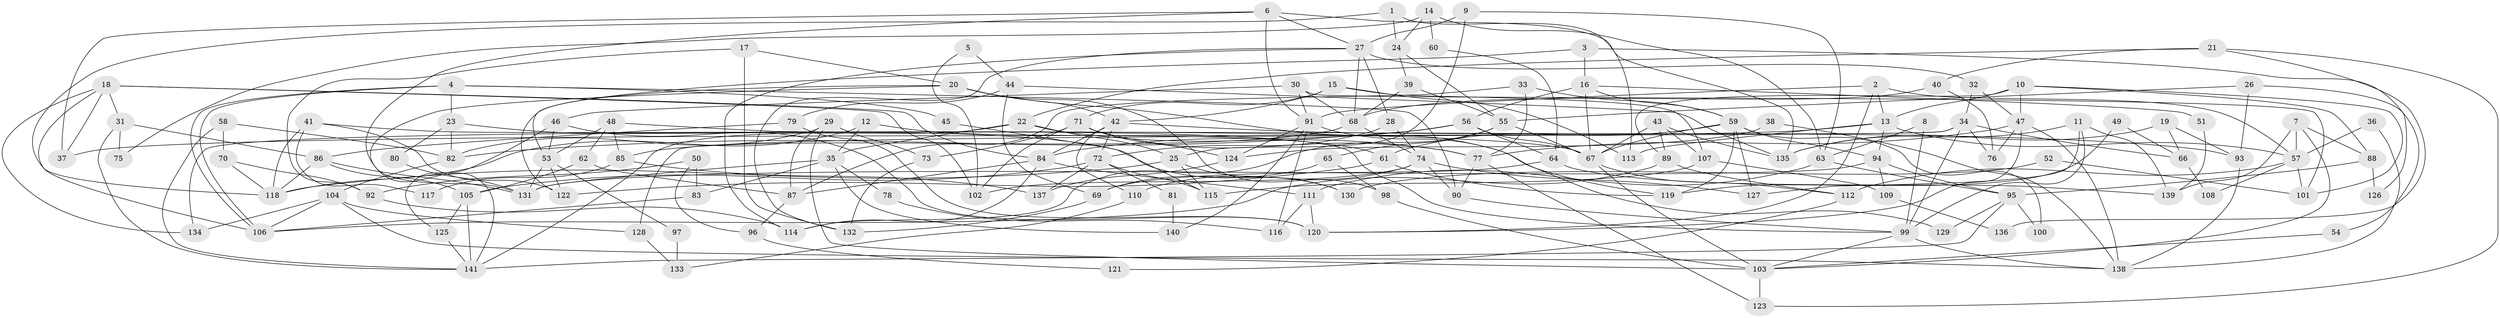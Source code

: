 // coarse degree distribution, {3: 0.2, 11: 0.02857142857142857, 17: 0.014285714285714285, 9: 0.07142857142857142, 4: 0.22857142857142856, 5: 0.04285714285714286, 6: 0.1, 2: 0.12857142857142856, 13: 0.014285714285714285, 7: 0.1, 12: 0.014285714285714285, 20: 0.014285714285714285, 8: 0.014285714285714285, 10: 0.014285714285714285, 15: 0.014285714285714285}
// Generated by graph-tools (version 1.1) at 2025/18/03/04/25 18:18:36]
// undirected, 141 vertices, 282 edges
graph export_dot {
graph [start="1"]
  node [color=gray90,style=filled];
  1;
  2;
  3;
  4;
  5;
  6;
  7;
  8;
  9;
  10;
  11;
  12;
  13;
  14;
  15;
  16;
  17;
  18;
  19;
  20;
  21;
  22;
  23;
  24;
  25;
  26;
  27;
  28;
  29;
  30;
  31;
  32;
  33;
  34;
  35;
  36;
  37;
  38;
  39;
  40;
  41;
  42;
  43;
  44;
  45;
  46;
  47;
  48;
  49;
  50;
  51;
  52;
  53;
  54;
  55;
  56;
  57;
  58;
  59;
  60;
  61;
  62;
  63;
  64;
  65;
  66;
  67;
  68;
  69;
  70;
  71;
  72;
  73;
  74;
  75;
  76;
  77;
  78;
  79;
  80;
  81;
  82;
  83;
  84;
  85;
  86;
  87;
  88;
  89;
  90;
  91;
  92;
  93;
  94;
  95;
  96;
  97;
  98;
  99;
  100;
  101;
  102;
  103;
  104;
  105;
  106;
  107;
  108;
  109;
  110;
  111;
  112;
  113;
  114;
  115;
  116;
  117;
  118;
  119;
  120;
  121;
  122;
  123;
  124;
  125;
  126;
  127;
  128;
  129;
  130;
  131;
  132;
  133;
  134;
  135;
  136;
  137;
  138;
  139;
  140;
  141;
  1 -- 113;
  1 -- 118;
  1 -- 24;
  2 -- 120;
  2 -- 13;
  2 -- 57;
  2 -- 91;
  3 -- 53;
  3 -- 16;
  3 -- 126;
  4 -- 106;
  4 -- 106;
  4 -- 90;
  4 -- 23;
  4 -- 45;
  5 -- 44;
  5 -- 102;
  6 -- 27;
  6 -- 131;
  6 -- 37;
  6 -- 91;
  6 -- 135;
  7 -- 57;
  7 -- 103;
  7 -- 88;
  7 -- 139;
  8 -- 99;
  8 -- 63;
  9 -- 27;
  9 -- 63;
  9 -- 25;
  10 -- 101;
  10 -- 89;
  10 -- 13;
  10 -- 47;
  10 -- 88;
  11 -- 135;
  11 -- 99;
  11 -- 127;
  11 -- 139;
  12 -- 118;
  12 -- 35;
  12 -- 61;
  13 -- 94;
  13 -- 37;
  13 -- 57;
  13 -- 113;
  14 -- 63;
  14 -- 24;
  14 -- 60;
  14 -- 75;
  15 -- 71;
  15 -- 42;
  15 -- 107;
  15 -- 113;
  16 -- 67;
  16 -- 59;
  16 -- 51;
  16 -- 56;
  17 -- 20;
  17 -- 92;
  17 -- 132;
  18 -- 31;
  18 -- 37;
  18 -- 84;
  18 -- 102;
  18 -- 106;
  18 -- 134;
  19 -- 93;
  19 -- 135;
  19 -- 66;
  20 -- 122;
  20 -- 42;
  20 -- 98;
  20 -- 119;
  20 -- 141;
  21 -- 22;
  21 -- 123;
  21 -- 40;
  21 -- 136;
  22 -- 77;
  22 -- 25;
  22 -- 35;
  22 -- 141;
  23 -- 82;
  23 -- 80;
  23 -- 130;
  24 -- 39;
  24 -- 55;
  25 -- 115;
  25 -- 118;
  25 -- 130;
  26 -- 93;
  26 -- 55;
  26 -- 54;
  27 -- 68;
  27 -- 132;
  27 -- 28;
  27 -- 32;
  27 -- 114;
  28 -- 72;
  28 -- 74;
  29 -- 103;
  29 -- 87;
  29 -- 73;
  29 -- 82;
  30 -- 68;
  30 -- 91;
  30 -- 46;
  30 -- 101;
  31 -- 86;
  31 -- 141;
  31 -- 75;
  32 -- 47;
  32 -- 34;
  33 -- 77;
  33 -- 59;
  33 -- 87;
  34 -- 99;
  34 -- 66;
  34 -- 76;
  34 -- 128;
  34 -- 134;
  35 -- 131;
  35 -- 78;
  35 -- 83;
  35 -- 140;
  36 -- 57;
  36 -- 138;
  38 -- 138;
  38 -- 124;
  39 -- 68;
  39 -- 55;
  40 -- 76;
  40 -- 68;
  41 -- 122;
  41 -- 67;
  41 -- 117;
  41 -- 118;
  42 -- 84;
  42 -- 72;
  42 -- 93;
  42 -- 110;
  43 -- 67;
  43 -- 89;
  43 -- 107;
  43 -- 135;
  44 -- 69;
  44 -- 135;
  44 -- 79;
  45 -- 115;
  46 -- 125;
  46 -- 53;
  46 -- 120;
  47 -- 138;
  47 -- 76;
  47 -- 77;
  47 -- 120;
  48 -- 53;
  48 -- 62;
  48 -- 85;
  48 -- 99;
  49 -- 119;
  49 -- 66;
  50 -- 92;
  50 -- 83;
  50 -- 96;
  51 -- 139;
  52 -- 130;
  52 -- 101;
  53 -- 131;
  53 -- 97;
  53 -- 122;
  54 -- 103;
  55 -- 114;
  55 -- 65;
  55 -- 67;
  56 -- 82;
  56 -- 64;
  56 -- 67;
  56 -- 84;
  57 -- 101;
  57 -- 108;
  57 -- 112;
  58 -- 141;
  58 -- 82;
  58 -- 70;
  59 -- 67;
  59 -- 119;
  59 -- 61;
  59 -- 94;
  59 -- 100;
  59 -- 127;
  60 -- 64;
  61 -- 119;
  61 -- 122;
  62 -- 105;
  62 -- 87;
  63 -- 111;
  63 -- 95;
  64 -- 139;
  64 -- 69;
  65 -- 98;
  65 -- 69;
  66 -- 108;
  67 -- 103;
  67 -- 112;
  68 -- 74;
  68 -- 85;
  69 -- 132;
  70 -- 118;
  70 -- 92;
  71 -- 73;
  71 -- 102;
  71 -- 77;
  71 -- 124;
  72 -- 137;
  72 -- 105;
  72 -- 81;
  72 -- 115;
  73 -- 132;
  74 -- 127;
  74 -- 90;
  74 -- 102;
  74 -- 110;
  77 -- 90;
  77 -- 123;
  78 -- 116;
  79 -- 120;
  79 -- 86;
  80 -- 131;
  81 -- 140;
  82 -- 104;
  83 -- 106;
  84 -- 87;
  84 -- 111;
  84 -- 114;
  85 -- 117;
  85 -- 137;
  86 -- 118;
  86 -- 105;
  86 -- 131;
  87 -- 96;
  88 -- 95;
  88 -- 126;
  89 -- 112;
  89 -- 106;
  90 -- 99;
  91 -- 116;
  91 -- 124;
  91 -- 129;
  91 -- 140;
  92 -- 114;
  93 -- 138;
  94 -- 95;
  94 -- 109;
  94 -- 131;
  95 -- 141;
  95 -- 100;
  95 -- 129;
  96 -- 121;
  97 -- 133;
  98 -- 103;
  99 -- 103;
  99 -- 138;
  103 -- 123;
  104 -- 106;
  104 -- 134;
  104 -- 128;
  104 -- 138;
  105 -- 141;
  105 -- 125;
  107 -- 109;
  107 -- 115;
  109 -- 136;
  110 -- 133;
  111 -- 120;
  111 -- 116;
  112 -- 121;
  124 -- 137;
  125 -- 141;
  128 -- 133;
}
